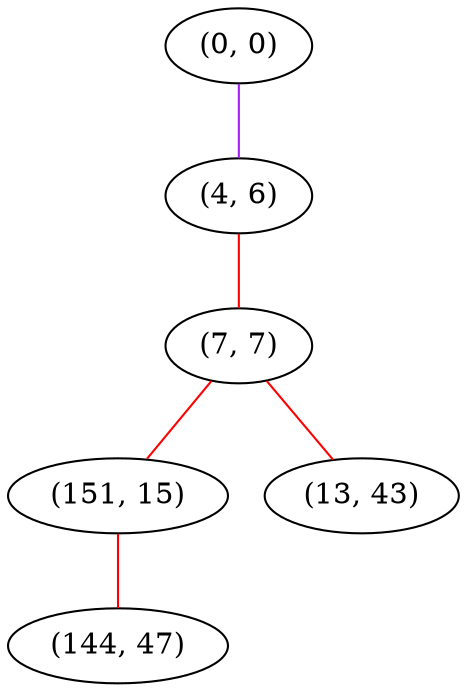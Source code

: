 graph "" {
"(0, 0)";
"(4, 6)";
"(7, 7)";
"(151, 15)";
"(144, 47)";
"(13, 43)";
"(0, 0)" -- "(4, 6)"  [color=purple, key=0, weight=4];
"(4, 6)" -- "(7, 7)"  [color=red, key=0, weight=1];
"(7, 7)" -- "(151, 15)"  [color=red, key=0, weight=1];
"(7, 7)" -- "(13, 43)"  [color=red, key=0, weight=1];
"(151, 15)" -- "(144, 47)"  [color=red, key=0, weight=1];
}
